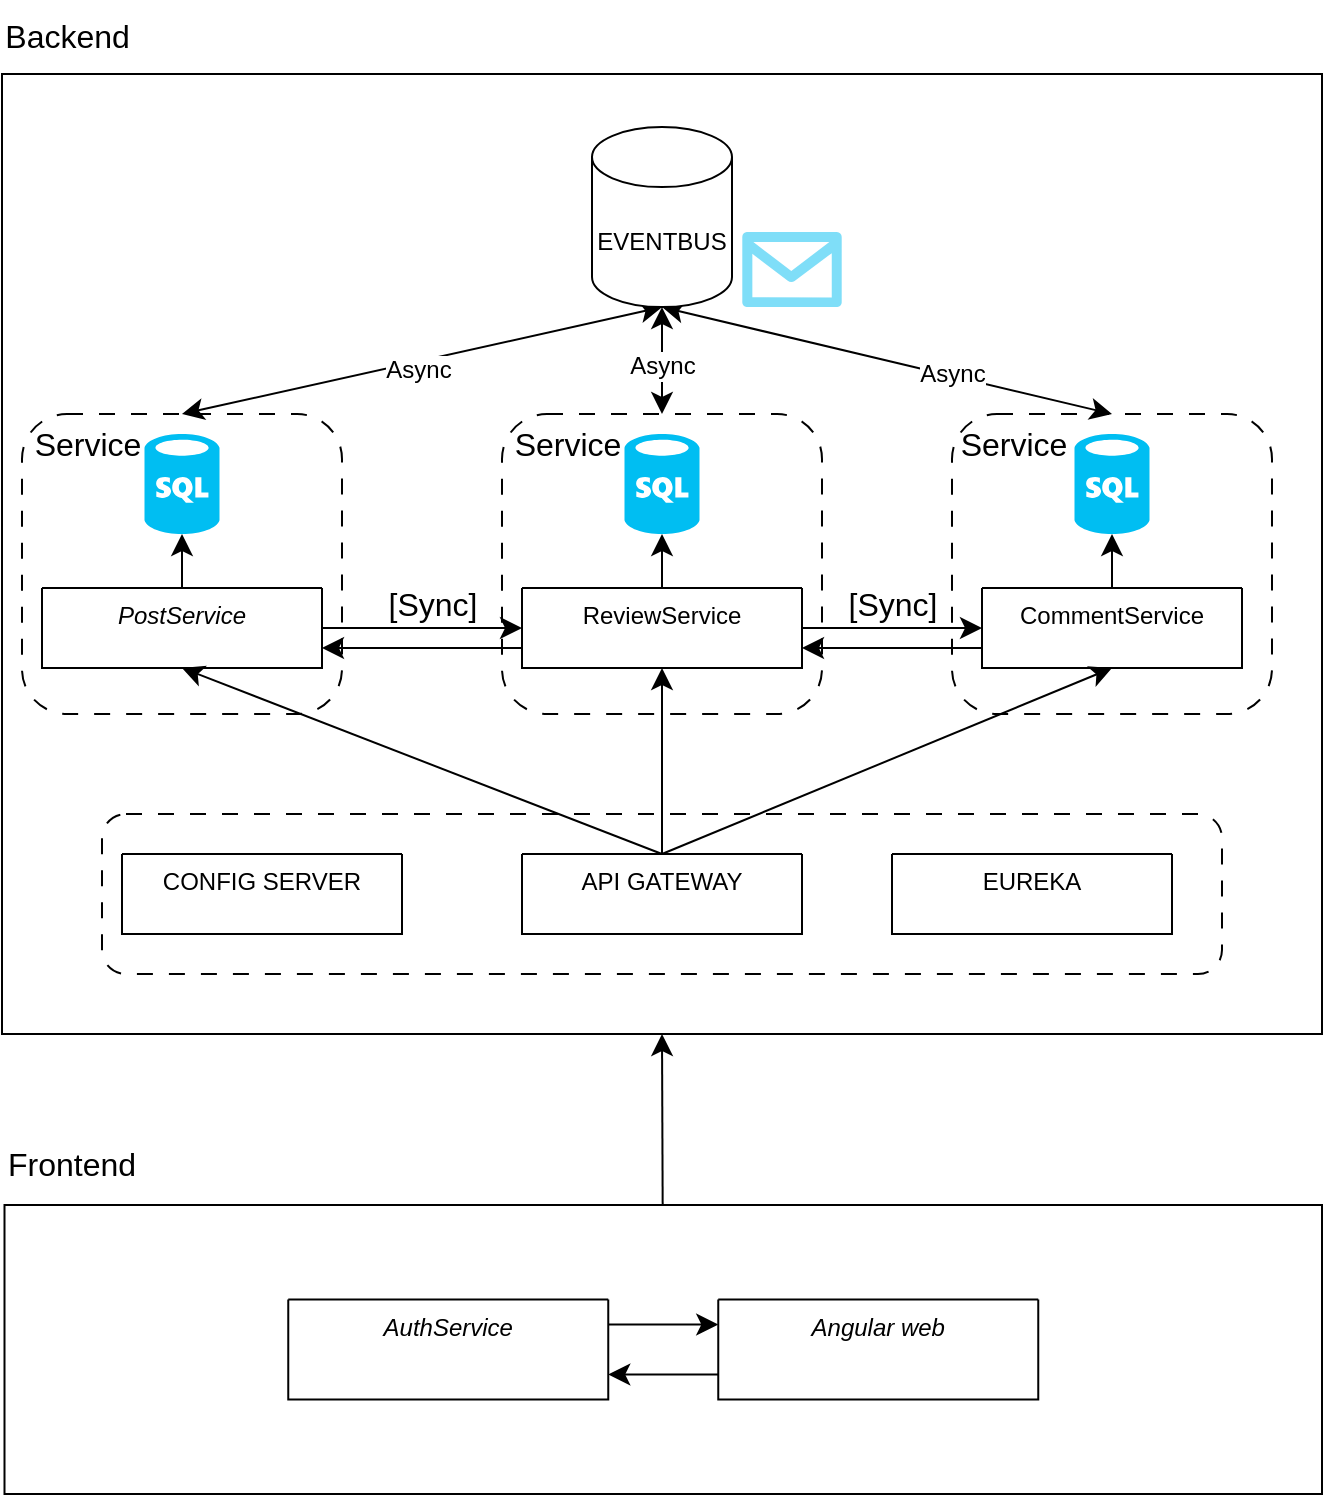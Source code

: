 <mxfile version="24.8.6">
  <diagram id="C5RBs43oDa-KdzZeNtuy" name="Page-1">
    <mxGraphModel dx="1426" dy="2120" grid="1" gridSize="10" guides="1" tooltips="1" connect="1" arrows="1" fold="1" page="1" pageScale="1" pageWidth="827" pageHeight="1169" math="0" shadow="0">
      <root>
        <mxCell id="WIyWlLk6GJQsqaUBKTNV-0" />
        <mxCell id="WIyWlLk6GJQsqaUBKTNV-1" parent="WIyWlLk6GJQsqaUBKTNV-0" />
        <mxCell id="SryjeGOU9h4D0_CRy26X-49" value="" style="rounded=0;whiteSpace=wrap;html=1;" vertex="1" parent="WIyWlLk6GJQsqaUBKTNV-1">
          <mxGeometry x="130" width="660" height="480" as="geometry" />
        </mxCell>
        <mxCell id="SryjeGOU9h4D0_CRy26X-50" style="edgeStyle=none;curved=1;rounded=0;orthogonalLoop=1;jettySize=auto;html=1;entryX=0.5;entryY=1;entryDx=0;entryDy=0;fontSize=12;startSize=8;endSize=8;" edge="1" parent="WIyWlLk6GJQsqaUBKTNV-1" source="SryjeGOU9h4D0_CRy26X-48" target="SryjeGOU9h4D0_CRy26X-49">
          <mxGeometry relative="1" as="geometry" />
        </mxCell>
        <mxCell id="SryjeGOU9h4D0_CRy26X-48" value="" style="rounded=0;whiteSpace=wrap;html=1;" vertex="1" parent="WIyWlLk6GJQsqaUBKTNV-1">
          <mxGeometry x="131.25" y="565.5" width="658.75" height="144.5" as="geometry" />
        </mxCell>
        <mxCell id="SryjeGOU9h4D0_CRy26X-36" value="" style="rounded=1;whiteSpace=wrap;html=1;glass=0;shadow=0;dashed=1;dashPattern=8 8;" vertex="1" parent="WIyWlLk6GJQsqaUBKTNV-1">
          <mxGeometry x="180" y="370" width="560" height="80" as="geometry" />
        </mxCell>
        <mxCell id="SryjeGOU9h4D0_CRy26X-30" value="" style="rounded=1;whiteSpace=wrap;html=1;glass=0;shadow=0;dashed=1;dashPattern=8 8;" vertex="1" parent="WIyWlLk6GJQsqaUBKTNV-1">
          <mxGeometry x="605" y="170" width="160" height="150" as="geometry" />
        </mxCell>
        <mxCell id="SryjeGOU9h4D0_CRy26X-26" value="" style="rounded=1;whiteSpace=wrap;html=1;glass=0;shadow=0;dashed=1;dashPattern=8 8;" vertex="1" parent="WIyWlLk6GJQsqaUBKTNV-1">
          <mxGeometry x="380" y="170" width="160" height="150" as="geometry" />
        </mxCell>
        <mxCell id="SryjeGOU9h4D0_CRy26X-25" value="" style="rounded=1;whiteSpace=wrap;html=1;glass=0;shadow=0;dashed=1;dashPattern=8 8;" vertex="1" parent="WIyWlLk6GJQsqaUBKTNV-1">
          <mxGeometry x="140" y="170" width="160" height="150" as="geometry" />
        </mxCell>
        <mxCell id="IYm-FGyt7ltlRWtjtuF0-1" value="Backend&amp;nbsp;" style="text;html=1;align=center;verticalAlign=middle;whiteSpace=wrap;rounded=0;fontSize=16;" parent="WIyWlLk6GJQsqaUBKTNV-1" vertex="1">
          <mxGeometry x="130" y="-37" width="70" height="36.562" as="geometry" />
        </mxCell>
        <mxCell id="SryjeGOU9h4D0_CRy26X-4" style="edgeStyle=none;curved=1;rounded=0;orthogonalLoop=1;jettySize=auto;html=1;exitX=0;exitY=0.75;exitDx=0;exitDy=0;entryX=1;entryY=0.75;entryDx=0;entryDy=0;fontSize=12;startSize=8;endSize=8;" edge="1" parent="WIyWlLk6GJQsqaUBKTNV-1" source="zkfFHV4jXpPFQw0GAbJ--6" target="zkfFHV4jXpPFQw0GAbJ--17">
          <mxGeometry relative="1" as="geometry" />
        </mxCell>
        <mxCell id="zkfFHV4jXpPFQw0GAbJ--6" value="CommentService&#xa;" style="swimlane;fontStyle=0;align=center;verticalAlign=top;childLayout=stackLayout;horizontal=1;startSize=0;horizontalStack=0;resizeParent=1;resizeLast=0;collapsible=1;marginBottom=0;rounded=0;shadow=0;strokeWidth=1;" parent="WIyWlLk6GJQsqaUBKTNV-1" vertex="1">
          <mxGeometry x="620" y="257" width="130" height="40" as="geometry">
            <mxRectangle x="130" y="380" width="160" height="26" as="alternateBounds" />
          </mxGeometry>
        </mxCell>
        <mxCell id="SryjeGOU9h4D0_CRy26X-3" style="edgeStyle=none;curved=1;rounded=0;orthogonalLoop=1;jettySize=auto;html=1;exitX=1;exitY=0.5;exitDx=0;exitDy=0;entryX=0;entryY=0.5;entryDx=0;entryDy=0;fontSize=12;startSize=8;endSize=8;" edge="1" parent="WIyWlLk6GJQsqaUBKTNV-1" source="zkfFHV4jXpPFQw0GAbJ--17" target="zkfFHV4jXpPFQw0GAbJ--6">
          <mxGeometry relative="1" as="geometry" />
        </mxCell>
        <mxCell id="SryjeGOU9h4D0_CRy26X-5" style="edgeStyle=none;curved=1;rounded=0;orthogonalLoop=1;jettySize=auto;html=1;exitX=0;exitY=0.75;exitDx=0;exitDy=0;entryX=1;entryY=0.75;entryDx=0;entryDy=0;fontSize=12;startSize=8;endSize=8;" edge="1" parent="WIyWlLk6GJQsqaUBKTNV-1" source="zkfFHV4jXpPFQw0GAbJ--17" target="zkfFHV4jXpPFQw0GAbJ--0">
          <mxGeometry relative="1" as="geometry" />
        </mxCell>
        <mxCell id="zkfFHV4jXpPFQw0GAbJ--17" value="ReviewService" style="swimlane;fontStyle=0;align=center;verticalAlign=top;childLayout=stackLayout;horizontal=1;startSize=0;horizontalStack=0;resizeParent=1;resizeLast=0;collapsible=1;marginBottom=0;rounded=0;shadow=0;strokeWidth=1;" parent="WIyWlLk6GJQsqaUBKTNV-1" vertex="1">
          <mxGeometry x="390" y="257" width="140" height="40" as="geometry">
            <mxRectangle x="550" y="140" width="160" height="26" as="alternateBounds" />
          </mxGeometry>
        </mxCell>
        <mxCell id="SryjeGOU9h4D0_CRy26X-2" style="edgeStyle=none;curved=1;rounded=0;orthogonalLoop=1;jettySize=auto;html=1;exitX=1;exitY=0.5;exitDx=0;exitDy=0;entryX=0;entryY=0.5;entryDx=0;entryDy=0;fontSize=12;startSize=8;endSize=8;" edge="1" parent="WIyWlLk6GJQsqaUBKTNV-1" source="zkfFHV4jXpPFQw0GAbJ--0" target="zkfFHV4jXpPFQw0GAbJ--17">
          <mxGeometry relative="1" as="geometry" />
        </mxCell>
        <mxCell id="zkfFHV4jXpPFQw0GAbJ--0" value="PostService" style="swimlane;fontStyle=2;align=center;verticalAlign=top;childLayout=stackLayout;horizontal=1;startSize=0;horizontalStack=0;resizeParent=1;resizeLast=0;collapsible=1;marginBottom=0;rounded=0;shadow=0;strokeWidth=1;" parent="WIyWlLk6GJQsqaUBKTNV-1" vertex="1">
          <mxGeometry x="150" y="257" width="140" height="40" as="geometry">
            <mxRectangle x="230" y="140" width="160" height="26" as="alternateBounds" />
          </mxGeometry>
        </mxCell>
        <mxCell id="SryjeGOU9h4D0_CRy26X-21" style="edgeStyle=none;curved=1;rounded=0;orthogonalLoop=1;jettySize=auto;html=1;exitX=0.5;exitY=0;exitDx=0;exitDy=0;entryX=0.5;entryY=1;entryDx=0;entryDy=0;fontSize=12;startSize=8;endSize=8;" edge="1" parent="WIyWlLk6GJQsqaUBKTNV-1" source="SryjeGOU9h4D0_CRy26X-6" target="zkfFHV4jXpPFQw0GAbJ--0">
          <mxGeometry relative="1" as="geometry" />
        </mxCell>
        <mxCell id="SryjeGOU9h4D0_CRy26X-22" style="edgeStyle=none;curved=1;rounded=0;orthogonalLoop=1;jettySize=auto;html=1;exitX=0.5;exitY=0;exitDx=0;exitDy=0;entryX=0.5;entryY=1;entryDx=0;entryDy=0;fontSize=12;startSize=8;endSize=8;" edge="1" parent="WIyWlLk6GJQsqaUBKTNV-1" source="SryjeGOU9h4D0_CRy26X-6" target="zkfFHV4jXpPFQw0GAbJ--17">
          <mxGeometry relative="1" as="geometry" />
        </mxCell>
        <mxCell id="SryjeGOU9h4D0_CRy26X-23" style="edgeStyle=none;curved=1;rounded=0;orthogonalLoop=1;jettySize=auto;html=1;exitX=0.5;exitY=0;exitDx=0;exitDy=0;entryX=0.5;entryY=1;entryDx=0;entryDy=0;fontSize=12;startSize=8;endSize=8;" edge="1" parent="WIyWlLk6GJQsqaUBKTNV-1" source="SryjeGOU9h4D0_CRy26X-6" target="zkfFHV4jXpPFQw0GAbJ--6">
          <mxGeometry relative="1" as="geometry" />
        </mxCell>
        <mxCell id="SryjeGOU9h4D0_CRy26X-6" value="API GATEWAY" style="swimlane;fontStyle=0;align=center;verticalAlign=top;childLayout=stackLayout;horizontal=1;startSize=0;horizontalStack=0;resizeParent=1;resizeLast=0;collapsible=1;marginBottom=0;rounded=0;shadow=0;strokeWidth=1;" vertex="1" parent="WIyWlLk6GJQsqaUBKTNV-1">
          <mxGeometry x="390" y="390" width="140" height="40" as="geometry">
            <mxRectangle x="130" y="380" width="160" height="26" as="alternateBounds" />
          </mxGeometry>
        </mxCell>
        <mxCell id="SryjeGOU9h4D0_CRy26X-7" value="CONFIG SERVER" style="swimlane;fontStyle=0;align=center;verticalAlign=top;childLayout=stackLayout;horizontal=1;startSize=0;horizontalStack=0;resizeParent=1;resizeLast=0;collapsible=1;marginBottom=0;rounded=0;shadow=0;strokeWidth=1;" vertex="1" parent="WIyWlLk6GJQsqaUBKTNV-1">
          <mxGeometry x="190" y="390" width="140" height="40" as="geometry">
            <mxRectangle x="130" y="380" width="160" height="26" as="alternateBounds" />
          </mxGeometry>
        </mxCell>
        <mxCell id="SryjeGOU9h4D0_CRy26X-8" value="EUREKA" style="swimlane;fontStyle=0;align=center;verticalAlign=top;childLayout=stackLayout;horizontal=1;startSize=0;horizontalStack=0;resizeParent=1;resizeLast=0;collapsible=1;marginBottom=0;rounded=0;shadow=0;strokeWidth=1;" vertex="1" parent="WIyWlLk6GJQsqaUBKTNV-1">
          <mxGeometry x="575" y="390" width="140" height="40" as="geometry">
            <mxRectangle x="130" y="380" width="160" height="26" as="alternateBounds" />
          </mxGeometry>
        </mxCell>
        <mxCell id="SryjeGOU9h4D0_CRy26X-31" style="edgeStyle=none;curved=1;rounded=0;orthogonalLoop=1;jettySize=auto;html=1;exitX=0.5;exitY=1;exitDx=0;exitDy=0;exitPerimeter=0;entryX=0.5;entryY=0;entryDx=0;entryDy=0;fontSize=12;startSize=8;endSize=8;startArrow=classic;startFill=1;" edge="1" parent="WIyWlLk6GJQsqaUBKTNV-1" source="SryjeGOU9h4D0_CRy26X-10" target="SryjeGOU9h4D0_CRy26X-25">
          <mxGeometry relative="1" as="geometry" />
        </mxCell>
        <mxCell id="SryjeGOU9h4D0_CRy26X-34" value="Async" style="edgeLabel;html=1;align=center;verticalAlign=middle;resizable=0;points=[];fontSize=12;" vertex="1" connectable="0" parent="SryjeGOU9h4D0_CRy26X-31">
          <mxGeometry x="0.027" y="4" relative="1" as="geometry">
            <mxPoint as="offset" />
          </mxGeometry>
        </mxCell>
        <mxCell id="SryjeGOU9h4D0_CRy26X-32" style="edgeStyle=none;curved=1;rounded=0;orthogonalLoop=1;jettySize=auto;html=1;exitX=0.5;exitY=1;exitDx=0;exitDy=0;exitPerimeter=0;entryX=0.5;entryY=0;entryDx=0;entryDy=0;fontSize=12;startSize=8;endSize=8;startArrow=classic;startFill=1;" edge="1" parent="WIyWlLk6GJQsqaUBKTNV-1" source="SryjeGOU9h4D0_CRy26X-10" target="SryjeGOU9h4D0_CRy26X-26">
          <mxGeometry relative="1" as="geometry" />
        </mxCell>
        <mxCell id="SryjeGOU9h4D0_CRy26X-33" value="Async" style="edgeLabel;html=1;align=center;verticalAlign=middle;resizable=0;points=[];fontSize=12;" vertex="1" connectable="0" parent="SryjeGOU9h4D0_CRy26X-32">
          <mxGeometry x="0.093" relative="1" as="geometry">
            <mxPoint as="offset" />
          </mxGeometry>
        </mxCell>
        <mxCell id="SryjeGOU9h4D0_CRy26X-55" style="edgeStyle=none;curved=1;rounded=0;orthogonalLoop=1;jettySize=auto;html=1;exitX=0.5;exitY=1;exitDx=0;exitDy=0;exitPerimeter=0;entryX=0.5;entryY=0;entryDx=0;entryDy=0;fontSize=12;startSize=8;endSize=8;endArrow=classic;endFill=1;startArrow=classic;startFill=1;" edge="1" parent="WIyWlLk6GJQsqaUBKTNV-1" source="SryjeGOU9h4D0_CRy26X-10" target="SryjeGOU9h4D0_CRy26X-30">
          <mxGeometry relative="1" as="geometry" />
        </mxCell>
        <mxCell id="SryjeGOU9h4D0_CRy26X-56" value="Async" style="edgeLabel;html=1;align=center;verticalAlign=middle;resizable=0;points=[];fontSize=12;" vertex="1" connectable="0" parent="SryjeGOU9h4D0_CRy26X-55">
          <mxGeometry x="0.286" y="1" relative="1" as="geometry">
            <mxPoint as="offset" />
          </mxGeometry>
        </mxCell>
        <mxCell id="SryjeGOU9h4D0_CRy26X-10" value="EVENTBUS" style="shape=cylinder3;whiteSpace=wrap;html=1;boundedLbl=1;backgroundOutline=1;size=15;" vertex="1" parent="WIyWlLk6GJQsqaUBKTNV-1">
          <mxGeometry x="425" y="26.56" width="70" height="90" as="geometry" />
        </mxCell>
        <mxCell id="SryjeGOU9h4D0_CRy26X-11" value="" style="shape=image;verticalLabelPosition=bottom;labelBackgroundColor=default;verticalAlign=top;aspect=fixed;imageAspect=0;image=https://www.rabbitmq.com/img/rabbitmq-logo-with-name.svg;" vertex="1" parent="WIyWlLk6GJQsqaUBKTNV-1">
          <mxGeometry x="405" y="6.56" width="125" height="20" as="geometry" />
        </mxCell>
        <mxCell id="SryjeGOU9h4D0_CRy26X-12" value="" style="verticalLabelPosition=bottom;html=1;verticalAlign=top;align=center;strokeColor=none;fillColor=#00BEF2;shape=mxgraph.azure.sql_database;" vertex="1" parent="WIyWlLk6GJQsqaUBKTNV-1">
          <mxGeometry x="201.25" y="180" width="37.5" height="50" as="geometry" />
        </mxCell>
        <mxCell id="SryjeGOU9h4D0_CRy26X-13" value="" style="verticalLabelPosition=bottom;html=1;verticalAlign=top;align=center;strokeColor=none;fillColor=#00BEF2;shape=mxgraph.azure.sql_database;" vertex="1" parent="WIyWlLk6GJQsqaUBKTNV-1">
          <mxGeometry x="441.25" y="180" width="37.5" height="50" as="geometry" />
        </mxCell>
        <mxCell id="SryjeGOU9h4D0_CRy26X-14" value="" style="verticalLabelPosition=bottom;html=1;verticalAlign=top;align=center;strokeColor=none;fillColor=#00BEF2;shape=mxgraph.azure.sql_database;" vertex="1" parent="WIyWlLk6GJQsqaUBKTNV-1">
          <mxGeometry x="666.25" y="180" width="37.5" height="50" as="geometry" />
        </mxCell>
        <mxCell id="SryjeGOU9h4D0_CRy26X-16" style="edgeStyle=none;curved=1;rounded=0;orthogonalLoop=1;jettySize=auto;html=1;exitX=0.5;exitY=0;exitDx=0;exitDy=0;entryX=0.5;entryY=1;entryDx=0;entryDy=0;entryPerimeter=0;fontSize=12;startSize=8;endSize=8;" edge="1" parent="WIyWlLk6GJQsqaUBKTNV-1" source="zkfFHV4jXpPFQw0GAbJ--0" target="SryjeGOU9h4D0_CRy26X-12">
          <mxGeometry relative="1" as="geometry" />
        </mxCell>
        <mxCell id="SryjeGOU9h4D0_CRy26X-17" style="edgeStyle=none;curved=1;rounded=0;orthogonalLoop=1;jettySize=auto;html=1;exitX=0.5;exitY=0;exitDx=0;exitDy=0;entryX=0.5;entryY=1;entryDx=0;entryDy=0;entryPerimeter=0;fontSize=12;startSize=8;endSize=8;" edge="1" parent="WIyWlLk6GJQsqaUBKTNV-1" source="zkfFHV4jXpPFQw0GAbJ--17" target="SryjeGOU9h4D0_CRy26X-13">
          <mxGeometry relative="1" as="geometry" />
        </mxCell>
        <mxCell id="SryjeGOU9h4D0_CRy26X-18" style="edgeStyle=none;curved=1;rounded=0;orthogonalLoop=1;jettySize=auto;html=1;exitX=0.5;exitY=0;exitDx=0;exitDy=0;entryX=0.5;entryY=1;entryDx=0;entryDy=0;entryPerimeter=0;fontSize=12;startSize=8;endSize=8;" edge="1" parent="WIyWlLk6GJQsqaUBKTNV-1" source="zkfFHV4jXpPFQw0GAbJ--6" target="SryjeGOU9h4D0_CRy26X-14">
          <mxGeometry relative="1" as="geometry" />
        </mxCell>
        <mxCell id="SryjeGOU9h4D0_CRy26X-19" value="[Sync]" style="text;html=1;align=center;verticalAlign=middle;resizable=0;points=[];autosize=1;strokeColor=none;fillColor=none;fontSize=16;" vertex="1" parent="WIyWlLk6GJQsqaUBKTNV-1">
          <mxGeometry x="310" y="250" width="70" height="30" as="geometry" />
        </mxCell>
        <mxCell id="SryjeGOU9h4D0_CRy26X-20" value="[Sync]" style="text;html=1;align=center;verticalAlign=middle;resizable=0;points=[];autosize=1;strokeColor=none;fillColor=none;fontSize=16;" vertex="1" parent="WIyWlLk6GJQsqaUBKTNV-1">
          <mxGeometry x="540" y="250" width="70" height="30" as="geometry" />
        </mxCell>
        <mxCell id="SryjeGOU9h4D0_CRy26X-35" value="" style="verticalLabelPosition=bottom;html=1;verticalAlign=top;align=center;strokeColor=none;fillColor=#00BEF2;shape=mxgraph.azure.message;pointerEvents=1;" vertex="1" parent="WIyWlLk6GJQsqaUBKTNV-1">
          <mxGeometry x="500" y="79.06" width="50" height="37.5" as="geometry" />
        </mxCell>
        <mxCell id="IYm-FGyt7ltlRWtjtuF0-5" value="Frontend" style="text;html=1;align=center;verticalAlign=middle;whiteSpace=wrap;rounded=0;fontSize=16;" parent="WIyWlLk6GJQsqaUBKTNV-1" vertex="1">
          <mxGeometry x="130" y="530" width="70" height="30" as="geometry" />
        </mxCell>
        <mxCell id="SryjeGOU9h4D0_CRy26X-40" style="edgeStyle=none;curved=1;rounded=0;orthogonalLoop=1;jettySize=auto;html=1;exitX=1;exitY=0.25;exitDx=0;exitDy=0;entryX=0;entryY=0.25;entryDx=0;entryDy=0;fontSize=12;startSize=8;endSize=8;" edge="1" parent="WIyWlLk6GJQsqaUBKTNV-1" source="IYm-FGyt7ltlRWtjtuF0-6" target="SryjeGOU9h4D0_CRy26X-39">
          <mxGeometry relative="1" as="geometry" />
        </mxCell>
        <mxCell id="IYm-FGyt7ltlRWtjtuF0-6" value="AuthService" style="swimlane;fontStyle=2;align=center;verticalAlign=top;childLayout=stackLayout;horizontal=1;startSize=0;horizontalStack=0;resizeParent=1;resizeLast=0;collapsible=1;marginBottom=0;rounded=0;shadow=0;strokeWidth=1;" parent="WIyWlLk6GJQsqaUBKTNV-1" vertex="1">
          <mxGeometry x="273.13" y="612.75" width="160" height="50" as="geometry">
            <mxRectangle x="230" y="140" width="160" height="26" as="alternateBounds" />
          </mxGeometry>
        </mxCell>
        <mxCell id="SryjeGOU9h4D0_CRy26X-41" style="edgeStyle=none;curved=1;rounded=0;orthogonalLoop=1;jettySize=auto;html=1;exitX=0;exitY=0.75;exitDx=0;exitDy=0;entryX=1;entryY=0.75;entryDx=0;entryDy=0;fontSize=12;startSize=8;endSize=8;" edge="1" parent="WIyWlLk6GJQsqaUBKTNV-1" source="SryjeGOU9h4D0_CRy26X-39" target="IYm-FGyt7ltlRWtjtuF0-6">
          <mxGeometry relative="1" as="geometry" />
        </mxCell>
        <mxCell id="SryjeGOU9h4D0_CRy26X-39" value="Angular web" style="swimlane;fontStyle=2;align=center;verticalAlign=top;childLayout=stackLayout;horizontal=1;startSize=0;horizontalStack=0;resizeParent=1;resizeLast=0;collapsible=1;marginBottom=0;rounded=0;shadow=0;strokeWidth=1;" vertex="1" parent="WIyWlLk6GJQsqaUBKTNV-1">
          <mxGeometry x="488.13" y="612.75" width="160" height="50" as="geometry">
            <mxRectangle x="230" y="140" width="160" height="26" as="alternateBounds" />
          </mxGeometry>
        </mxCell>
        <mxCell id="SryjeGOU9h4D0_CRy26X-42" value="" style="shape=image;html=1;verticalAlign=top;verticalLabelPosition=bottom;labelBackgroundColor=#ffffff;imageAspect=0;aspect=fixed;image=https://cdn0.iconfinder.com/data/icons/long-shadow-web-icons/512/angular-symbol-128.png" vertex="1" parent="WIyWlLk6GJQsqaUBKTNV-1">
          <mxGeometry x="210" y="525.5" width="39" height="39" as="geometry" />
        </mxCell>
        <mxCell id="SryjeGOU9h4D0_CRy26X-45" value="" style="shape=image;verticalLabelPosition=bottom;labelBackgroundColor=default;verticalAlign=top;aspect=fixed;imageAspect=0;image=https://upload.wikimedia.org/wikipedia/commons/thumb/7/79/Spring_Boot.svg/512px-Spring_Boot.svg.png;" vertex="1" parent="WIyWlLk6GJQsqaUBKTNV-1">
          <mxGeometry x="203.28" y="-33.88" width="33.44" height="33.44" as="geometry" />
        </mxCell>
        <mxCell id="SryjeGOU9h4D0_CRy26X-52" value="Service" style="text;html=1;align=center;verticalAlign=middle;whiteSpace=wrap;rounded=0;fontSize=16;" vertex="1" parent="WIyWlLk6GJQsqaUBKTNV-1">
          <mxGeometry x="143.28" y="170" width="60" height="30" as="geometry" />
        </mxCell>
        <mxCell id="SryjeGOU9h4D0_CRy26X-53" value="Service" style="text;html=1;align=center;verticalAlign=middle;whiteSpace=wrap;rounded=0;fontSize=16;" vertex="1" parent="WIyWlLk6GJQsqaUBKTNV-1">
          <mxGeometry x="383" y="170" width="60" height="30" as="geometry" />
        </mxCell>
        <mxCell id="SryjeGOU9h4D0_CRy26X-54" value="Service" style="text;html=1;align=center;verticalAlign=middle;whiteSpace=wrap;rounded=0;fontSize=16;" vertex="1" parent="WIyWlLk6GJQsqaUBKTNV-1">
          <mxGeometry x="606.25" y="170" width="60" height="30" as="geometry" />
        </mxCell>
      </root>
    </mxGraphModel>
  </diagram>
</mxfile>

